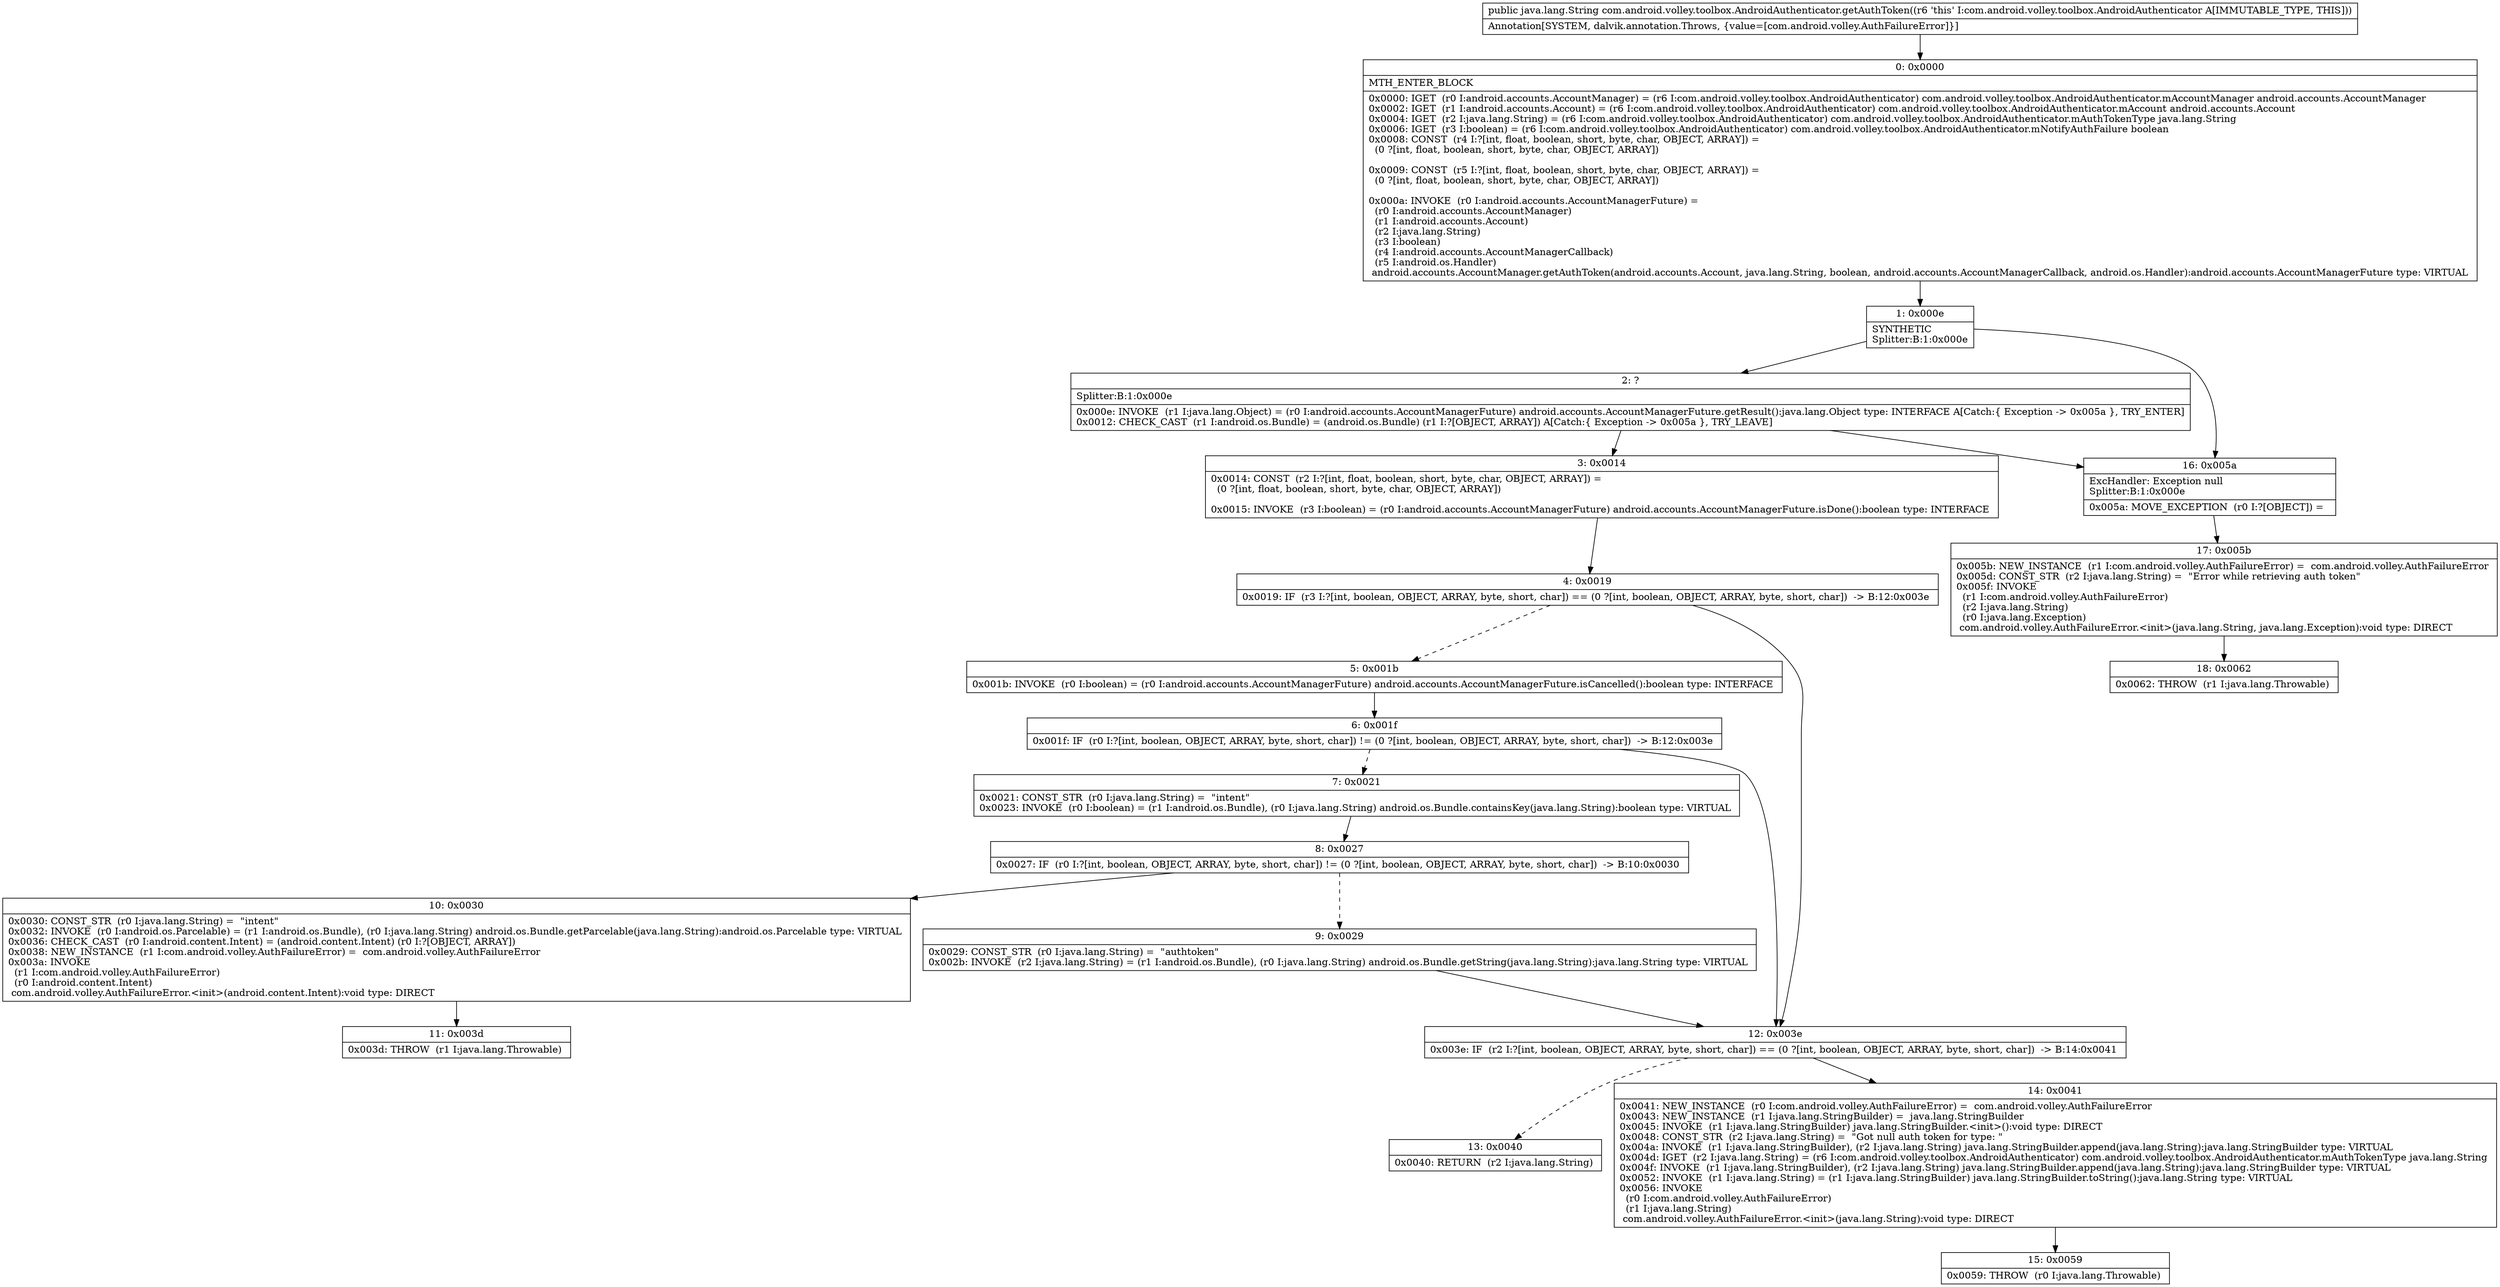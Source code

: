 digraph "CFG forcom.android.volley.toolbox.AndroidAuthenticator.getAuthToken()Ljava\/lang\/String;" {
Node_0 [shape=record,label="{0\:\ 0x0000|MTH_ENTER_BLOCK\l|0x0000: IGET  (r0 I:android.accounts.AccountManager) = (r6 I:com.android.volley.toolbox.AndroidAuthenticator) com.android.volley.toolbox.AndroidAuthenticator.mAccountManager android.accounts.AccountManager \l0x0002: IGET  (r1 I:android.accounts.Account) = (r6 I:com.android.volley.toolbox.AndroidAuthenticator) com.android.volley.toolbox.AndroidAuthenticator.mAccount android.accounts.Account \l0x0004: IGET  (r2 I:java.lang.String) = (r6 I:com.android.volley.toolbox.AndroidAuthenticator) com.android.volley.toolbox.AndroidAuthenticator.mAuthTokenType java.lang.String \l0x0006: IGET  (r3 I:boolean) = (r6 I:com.android.volley.toolbox.AndroidAuthenticator) com.android.volley.toolbox.AndroidAuthenticator.mNotifyAuthFailure boolean \l0x0008: CONST  (r4 I:?[int, float, boolean, short, byte, char, OBJECT, ARRAY]) = \l  (0 ?[int, float, boolean, short, byte, char, OBJECT, ARRAY])\l \l0x0009: CONST  (r5 I:?[int, float, boolean, short, byte, char, OBJECT, ARRAY]) = \l  (0 ?[int, float, boolean, short, byte, char, OBJECT, ARRAY])\l \l0x000a: INVOKE  (r0 I:android.accounts.AccountManagerFuture) = \l  (r0 I:android.accounts.AccountManager)\l  (r1 I:android.accounts.Account)\l  (r2 I:java.lang.String)\l  (r3 I:boolean)\l  (r4 I:android.accounts.AccountManagerCallback)\l  (r5 I:android.os.Handler)\l android.accounts.AccountManager.getAuthToken(android.accounts.Account, java.lang.String, boolean, android.accounts.AccountManagerCallback, android.os.Handler):android.accounts.AccountManagerFuture type: VIRTUAL \l}"];
Node_1 [shape=record,label="{1\:\ 0x000e|SYNTHETIC\lSplitter:B:1:0x000e\l}"];
Node_2 [shape=record,label="{2\:\ ?|Splitter:B:1:0x000e\l|0x000e: INVOKE  (r1 I:java.lang.Object) = (r0 I:android.accounts.AccountManagerFuture) android.accounts.AccountManagerFuture.getResult():java.lang.Object type: INTERFACE A[Catch:\{ Exception \-\> 0x005a \}, TRY_ENTER]\l0x0012: CHECK_CAST  (r1 I:android.os.Bundle) = (android.os.Bundle) (r1 I:?[OBJECT, ARRAY]) A[Catch:\{ Exception \-\> 0x005a \}, TRY_LEAVE]\l}"];
Node_3 [shape=record,label="{3\:\ 0x0014|0x0014: CONST  (r2 I:?[int, float, boolean, short, byte, char, OBJECT, ARRAY]) = \l  (0 ?[int, float, boolean, short, byte, char, OBJECT, ARRAY])\l \l0x0015: INVOKE  (r3 I:boolean) = (r0 I:android.accounts.AccountManagerFuture) android.accounts.AccountManagerFuture.isDone():boolean type: INTERFACE \l}"];
Node_4 [shape=record,label="{4\:\ 0x0019|0x0019: IF  (r3 I:?[int, boolean, OBJECT, ARRAY, byte, short, char]) == (0 ?[int, boolean, OBJECT, ARRAY, byte, short, char])  \-\> B:12:0x003e \l}"];
Node_5 [shape=record,label="{5\:\ 0x001b|0x001b: INVOKE  (r0 I:boolean) = (r0 I:android.accounts.AccountManagerFuture) android.accounts.AccountManagerFuture.isCancelled():boolean type: INTERFACE \l}"];
Node_6 [shape=record,label="{6\:\ 0x001f|0x001f: IF  (r0 I:?[int, boolean, OBJECT, ARRAY, byte, short, char]) != (0 ?[int, boolean, OBJECT, ARRAY, byte, short, char])  \-\> B:12:0x003e \l}"];
Node_7 [shape=record,label="{7\:\ 0x0021|0x0021: CONST_STR  (r0 I:java.lang.String) =  \"intent\" \l0x0023: INVOKE  (r0 I:boolean) = (r1 I:android.os.Bundle), (r0 I:java.lang.String) android.os.Bundle.containsKey(java.lang.String):boolean type: VIRTUAL \l}"];
Node_8 [shape=record,label="{8\:\ 0x0027|0x0027: IF  (r0 I:?[int, boolean, OBJECT, ARRAY, byte, short, char]) != (0 ?[int, boolean, OBJECT, ARRAY, byte, short, char])  \-\> B:10:0x0030 \l}"];
Node_9 [shape=record,label="{9\:\ 0x0029|0x0029: CONST_STR  (r0 I:java.lang.String) =  \"authtoken\" \l0x002b: INVOKE  (r2 I:java.lang.String) = (r1 I:android.os.Bundle), (r0 I:java.lang.String) android.os.Bundle.getString(java.lang.String):java.lang.String type: VIRTUAL \l}"];
Node_10 [shape=record,label="{10\:\ 0x0030|0x0030: CONST_STR  (r0 I:java.lang.String) =  \"intent\" \l0x0032: INVOKE  (r0 I:android.os.Parcelable) = (r1 I:android.os.Bundle), (r0 I:java.lang.String) android.os.Bundle.getParcelable(java.lang.String):android.os.Parcelable type: VIRTUAL \l0x0036: CHECK_CAST  (r0 I:android.content.Intent) = (android.content.Intent) (r0 I:?[OBJECT, ARRAY]) \l0x0038: NEW_INSTANCE  (r1 I:com.android.volley.AuthFailureError) =  com.android.volley.AuthFailureError \l0x003a: INVOKE  \l  (r1 I:com.android.volley.AuthFailureError)\l  (r0 I:android.content.Intent)\l com.android.volley.AuthFailureError.\<init\>(android.content.Intent):void type: DIRECT \l}"];
Node_11 [shape=record,label="{11\:\ 0x003d|0x003d: THROW  (r1 I:java.lang.Throwable) \l}"];
Node_12 [shape=record,label="{12\:\ 0x003e|0x003e: IF  (r2 I:?[int, boolean, OBJECT, ARRAY, byte, short, char]) == (0 ?[int, boolean, OBJECT, ARRAY, byte, short, char])  \-\> B:14:0x0041 \l}"];
Node_13 [shape=record,label="{13\:\ 0x0040|0x0040: RETURN  (r2 I:java.lang.String) \l}"];
Node_14 [shape=record,label="{14\:\ 0x0041|0x0041: NEW_INSTANCE  (r0 I:com.android.volley.AuthFailureError) =  com.android.volley.AuthFailureError \l0x0043: NEW_INSTANCE  (r1 I:java.lang.StringBuilder) =  java.lang.StringBuilder \l0x0045: INVOKE  (r1 I:java.lang.StringBuilder) java.lang.StringBuilder.\<init\>():void type: DIRECT \l0x0048: CONST_STR  (r2 I:java.lang.String) =  \"Got null auth token for type: \" \l0x004a: INVOKE  (r1 I:java.lang.StringBuilder), (r2 I:java.lang.String) java.lang.StringBuilder.append(java.lang.String):java.lang.StringBuilder type: VIRTUAL \l0x004d: IGET  (r2 I:java.lang.String) = (r6 I:com.android.volley.toolbox.AndroidAuthenticator) com.android.volley.toolbox.AndroidAuthenticator.mAuthTokenType java.lang.String \l0x004f: INVOKE  (r1 I:java.lang.StringBuilder), (r2 I:java.lang.String) java.lang.StringBuilder.append(java.lang.String):java.lang.StringBuilder type: VIRTUAL \l0x0052: INVOKE  (r1 I:java.lang.String) = (r1 I:java.lang.StringBuilder) java.lang.StringBuilder.toString():java.lang.String type: VIRTUAL \l0x0056: INVOKE  \l  (r0 I:com.android.volley.AuthFailureError)\l  (r1 I:java.lang.String)\l com.android.volley.AuthFailureError.\<init\>(java.lang.String):void type: DIRECT \l}"];
Node_15 [shape=record,label="{15\:\ 0x0059|0x0059: THROW  (r0 I:java.lang.Throwable) \l}"];
Node_16 [shape=record,label="{16\:\ 0x005a|ExcHandler: Exception null\lSplitter:B:1:0x000e\l|0x005a: MOVE_EXCEPTION  (r0 I:?[OBJECT]) =  \l}"];
Node_17 [shape=record,label="{17\:\ 0x005b|0x005b: NEW_INSTANCE  (r1 I:com.android.volley.AuthFailureError) =  com.android.volley.AuthFailureError \l0x005d: CONST_STR  (r2 I:java.lang.String) =  \"Error while retrieving auth token\" \l0x005f: INVOKE  \l  (r1 I:com.android.volley.AuthFailureError)\l  (r2 I:java.lang.String)\l  (r0 I:java.lang.Exception)\l com.android.volley.AuthFailureError.\<init\>(java.lang.String, java.lang.Exception):void type: DIRECT \l}"];
Node_18 [shape=record,label="{18\:\ 0x0062|0x0062: THROW  (r1 I:java.lang.Throwable) \l}"];
MethodNode[shape=record,label="{public java.lang.String com.android.volley.toolbox.AndroidAuthenticator.getAuthToken((r6 'this' I:com.android.volley.toolbox.AndroidAuthenticator A[IMMUTABLE_TYPE, THIS]))  | Annotation[SYSTEM, dalvik.annotation.Throws, \{value=[com.android.volley.AuthFailureError]\}]\l}"];
MethodNode -> Node_0;
Node_0 -> Node_1;
Node_1 -> Node_2;
Node_1 -> Node_16;
Node_2 -> Node_3;
Node_2 -> Node_16;
Node_3 -> Node_4;
Node_4 -> Node_5[style=dashed];
Node_4 -> Node_12;
Node_5 -> Node_6;
Node_6 -> Node_7[style=dashed];
Node_6 -> Node_12;
Node_7 -> Node_8;
Node_8 -> Node_9[style=dashed];
Node_8 -> Node_10;
Node_9 -> Node_12;
Node_10 -> Node_11;
Node_12 -> Node_13[style=dashed];
Node_12 -> Node_14;
Node_14 -> Node_15;
Node_16 -> Node_17;
Node_17 -> Node_18;
}

